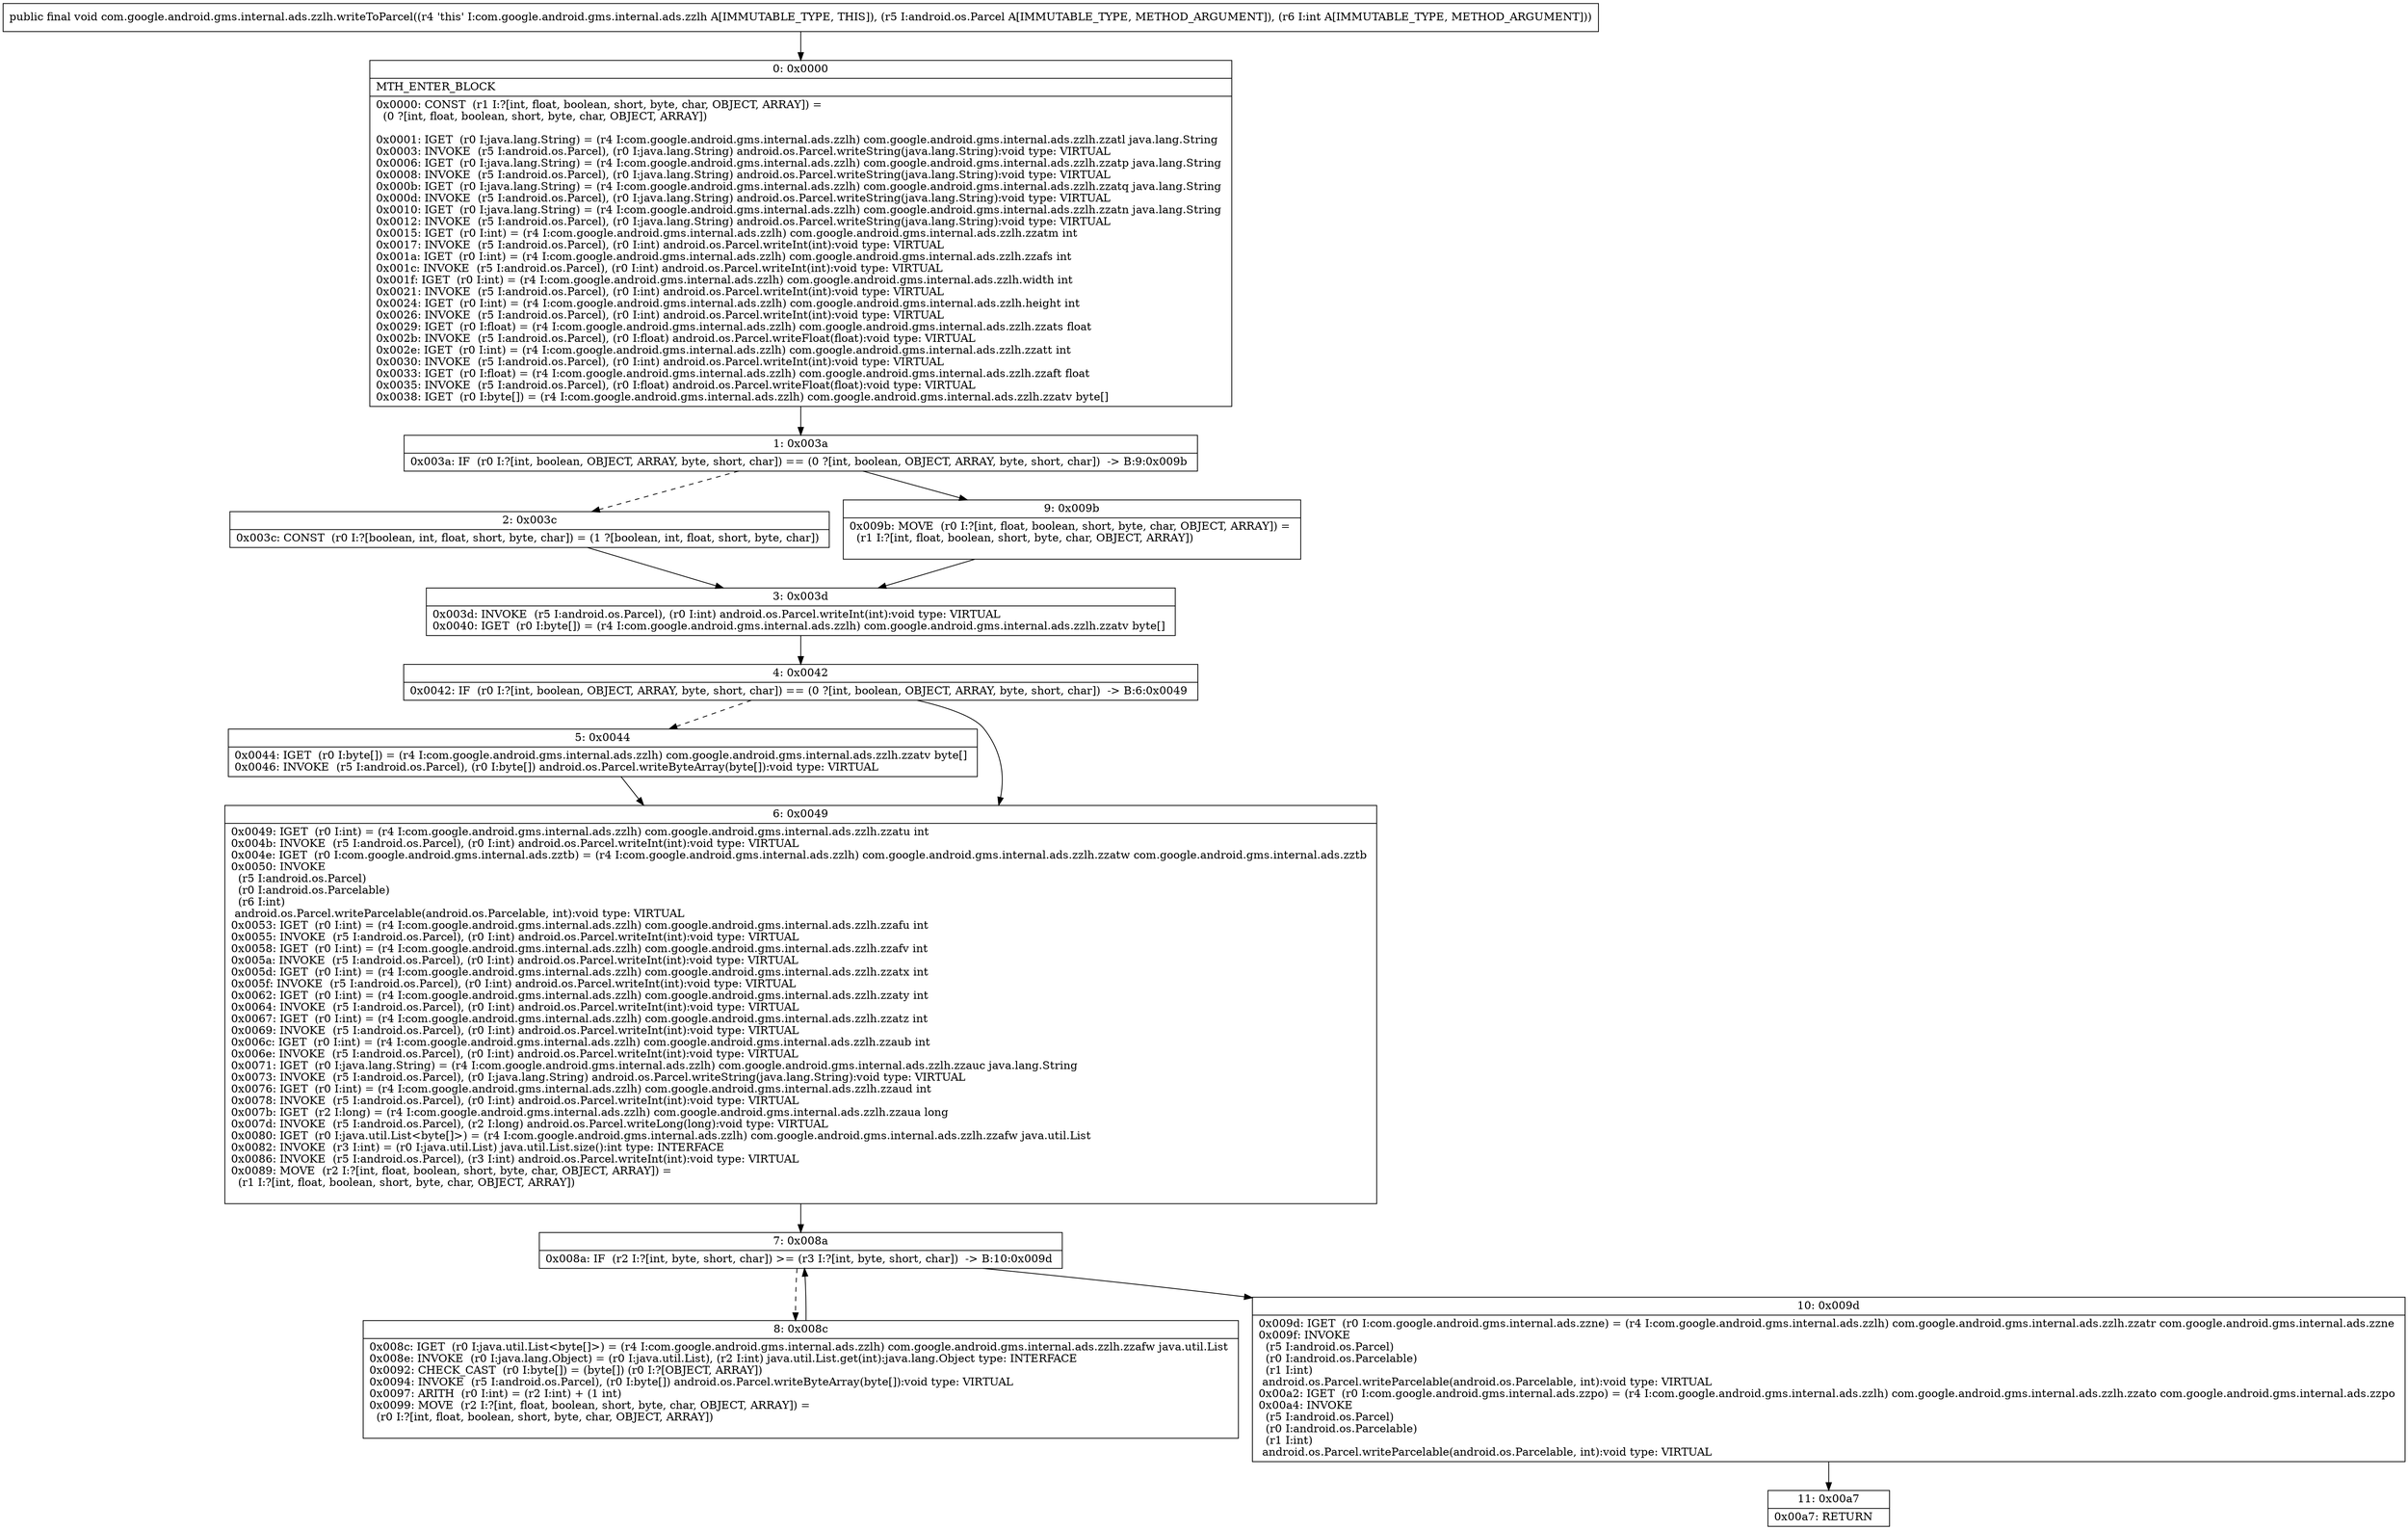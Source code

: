 digraph "CFG forcom.google.android.gms.internal.ads.zzlh.writeToParcel(Landroid\/os\/Parcel;I)V" {
Node_0 [shape=record,label="{0\:\ 0x0000|MTH_ENTER_BLOCK\l|0x0000: CONST  (r1 I:?[int, float, boolean, short, byte, char, OBJECT, ARRAY]) = \l  (0 ?[int, float, boolean, short, byte, char, OBJECT, ARRAY])\l \l0x0001: IGET  (r0 I:java.lang.String) = (r4 I:com.google.android.gms.internal.ads.zzlh) com.google.android.gms.internal.ads.zzlh.zzatl java.lang.String \l0x0003: INVOKE  (r5 I:android.os.Parcel), (r0 I:java.lang.String) android.os.Parcel.writeString(java.lang.String):void type: VIRTUAL \l0x0006: IGET  (r0 I:java.lang.String) = (r4 I:com.google.android.gms.internal.ads.zzlh) com.google.android.gms.internal.ads.zzlh.zzatp java.lang.String \l0x0008: INVOKE  (r5 I:android.os.Parcel), (r0 I:java.lang.String) android.os.Parcel.writeString(java.lang.String):void type: VIRTUAL \l0x000b: IGET  (r0 I:java.lang.String) = (r4 I:com.google.android.gms.internal.ads.zzlh) com.google.android.gms.internal.ads.zzlh.zzatq java.lang.String \l0x000d: INVOKE  (r5 I:android.os.Parcel), (r0 I:java.lang.String) android.os.Parcel.writeString(java.lang.String):void type: VIRTUAL \l0x0010: IGET  (r0 I:java.lang.String) = (r4 I:com.google.android.gms.internal.ads.zzlh) com.google.android.gms.internal.ads.zzlh.zzatn java.lang.String \l0x0012: INVOKE  (r5 I:android.os.Parcel), (r0 I:java.lang.String) android.os.Parcel.writeString(java.lang.String):void type: VIRTUAL \l0x0015: IGET  (r0 I:int) = (r4 I:com.google.android.gms.internal.ads.zzlh) com.google.android.gms.internal.ads.zzlh.zzatm int \l0x0017: INVOKE  (r5 I:android.os.Parcel), (r0 I:int) android.os.Parcel.writeInt(int):void type: VIRTUAL \l0x001a: IGET  (r0 I:int) = (r4 I:com.google.android.gms.internal.ads.zzlh) com.google.android.gms.internal.ads.zzlh.zzafs int \l0x001c: INVOKE  (r5 I:android.os.Parcel), (r0 I:int) android.os.Parcel.writeInt(int):void type: VIRTUAL \l0x001f: IGET  (r0 I:int) = (r4 I:com.google.android.gms.internal.ads.zzlh) com.google.android.gms.internal.ads.zzlh.width int \l0x0021: INVOKE  (r5 I:android.os.Parcel), (r0 I:int) android.os.Parcel.writeInt(int):void type: VIRTUAL \l0x0024: IGET  (r0 I:int) = (r4 I:com.google.android.gms.internal.ads.zzlh) com.google.android.gms.internal.ads.zzlh.height int \l0x0026: INVOKE  (r5 I:android.os.Parcel), (r0 I:int) android.os.Parcel.writeInt(int):void type: VIRTUAL \l0x0029: IGET  (r0 I:float) = (r4 I:com.google.android.gms.internal.ads.zzlh) com.google.android.gms.internal.ads.zzlh.zzats float \l0x002b: INVOKE  (r5 I:android.os.Parcel), (r0 I:float) android.os.Parcel.writeFloat(float):void type: VIRTUAL \l0x002e: IGET  (r0 I:int) = (r4 I:com.google.android.gms.internal.ads.zzlh) com.google.android.gms.internal.ads.zzlh.zzatt int \l0x0030: INVOKE  (r5 I:android.os.Parcel), (r0 I:int) android.os.Parcel.writeInt(int):void type: VIRTUAL \l0x0033: IGET  (r0 I:float) = (r4 I:com.google.android.gms.internal.ads.zzlh) com.google.android.gms.internal.ads.zzlh.zzaft float \l0x0035: INVOKE  (r5 I:android.os.Parcel), (r0 I:float) android.os.Parcel.writeFloat(float):void type: VIRTUAL \l0x0038: IGET  (r0 I:byte[]) = (r4 I:com.google.android.gms.internal.ads.zzlh) com.google.android.gms.internal.ads.zzlh.zzatv byte[] \l}"];
Node_1 [shape=record,label="{1\:\ 0x003a|0x003a: IF  (r0 I:?[int, boolean, OBJECT, ARRAY, byte, short, char]) == (0 ?[int, boolean, OBJECT, ARRAY, byte, short, char])  \-\> B:9:0x009b \l}"];
Node_2 [shape=record,label="{2\:\ 0x003c|0x003c: CONST  (r0 I:?[boolean, int, float, short, byte, char]) = (1 ?[boolean, int, float, short, byte, char]) \l}"];
Node_3 [shape=record,label="{3\:\ 0x003d|0x003d: INVOKE  (r5 I:android.os.Parcel), (r0 I:int) android.os.Parcel.writeInt(int):void type: VIRTUAL \l0x0040: IGET  (r0 I:byte[]) = (r4 I:com.google.android.gms.internal.ads.zzlh) com.google.android.gms.internal.ads.zzlh.zzatv byte[] \l}"];
Node_4 [shape=record,label="{4\:\ 0x0042|0x0042: IF  (r0 I:?[int, boolean, OBJECT, ARRAY, byte, short, char]) == (0 ?[int, boolean, OBJECT, ARRAY, byte, short, char])  \-\> B:6:0x0049 \l}"];
Node_5 [shape=record,label="{5\:\ 0x0044|0x0044: IGET  (r0 I:byte[]) = (r4 I:com.google.android.gms.internal.ads.zzlh) com.google.android.gms.internal.ads.zzlh.zzatv byte[] \l0x0046: INVOKE  (r5 I:android.os.Parcel), (r0 I:byte[]) android.os.Parcel.writeByteArray(byte[]):void type: VIRTUAL \l}"];
Node_6 [shape=record,label="{6\:\ 0x0049|0x0049: IGET  (r0 I:int) = (r4 I:com.google.android.gms.internal.ads.zzlh) com.google.android.gms.internal.ads.zzlh.zzatu int \l0x004b: INVOKE  (r5 I:android.os.Parcel), (r0 I:int) android.os.Parcel.writeInt(int):void type: VIRTUAL \l0x004e: IGET  (r0 I:com.google.android.gms.internal.ads.zztb) = (r4 I:com.google.android.gms.internal.ads.zzlh) com.google.android.gms.internal.ads.zzlh.zzatw com.google.android.gms.internal.ads.zztb \l0x0050: INVOKE  \l  (r5 I:android.os.Parcel)\l  (r0 I:android.os.Parcelable)\l  (r6 I:int)\l android.os.Parcel.writeParcelable(android.os.Parcelable, int):void type: VIRTUAL \l0x0053: IGET  (r0 I:int) = (r4 I:com.google.android.gms.internal.ads.zzlh) com.google.android.gms.internal.ads.zzlh.zzafu int \l0x0055: INVOKE  (r5 I:android.os.Parcel), (r0 I:int) android.os.Parcel.writeInt(int):void type: VIRTUAL \l0x0058: IGET  (r0 I:int) = (r4 I:com.google.android.gms.internal.ads.zzlh) com.google.android.gms.internal.ads.zzlh.zzafv int \l0x005a: INVOKE  (r5 I:android.os.Parcel), (r0 I:int) android.os.Parcel.writeInt(int):void type: VIRTUAL \l0x005d: IGET  (r0 I:int) = (r4 I:com.google.android.gms.internal.ads.zzlh) com.google.android.gms.internal.ads.zzlh.zzatx int \l0x005f: INVOKE  (r5 I:android.os.Parcel), (r0 I:int) android.os.Parcel.writeInt(int):void type: VIRTUAL \l0x0062: IGET  (r0 I:int) = (r4 I:com.google.android.gms.internal.ads.zzlh) com.google.android.gms.internal.ads.zzlh.zzaty int \l0x0064: INVOKE  (r5 I:android.os.Parcel), (r0 I:int) android.os.Parcel.writeInt(int):void type: VIRTUAL \l0x0067: IGET  (r0 I:int) = (r4 I:com.google.android.gms.internal.ads.zzlh) com.google.android.gms.internal.ads.zzlh.zzatz int \l0x0069: INVOKE  (r5 I:android.os.Parcel), (r0 I:int) android.os.Parcel.writeInt(int):void type: VIRTUAL \l0x006c: IGET  (r0 I:int) = (r4 I:com.google.android.gms.internal.ads.zzlh) com.google.android.gms.internal.ads.zzlh.zzaub int \l0x006e: INVOKE  (r5 I:android.os.Parcel), (r0 I:int) android.os.Parcel.writeInt(int):void type: VIRTUAL \l0x0071: IGET  (r0 I:java.lang.String) = (r4 I:com.google.android.gms.internal.ads.zzlh) com.google.android.gms.internal.ads.zzlh.zzauc java.lang.String \l0x0073: INVOKE  (r5 I:android.os.Parcel), (r0 I:java.lang.String) android.os.Parcel.writeString(java.lang.String):void type: VIRTUAL \l0x0076: IGET  (r0 I:int) = (r4 I:com.google.android.gms.internal.ads.zzlh) com.google.android.gms.internal.ads.zzlh.zzaud int \l0x0078: INVOKE  (r5 I:android.os.Parcel), (r0 I:int) android.os.Parcel.writeInt(int):void type: VIRTUAL \l0x007b: IGET  (r2 I:long) = (r4 I:com.google.android.gms.internal.ads.zzlh) com.google.android.gms.internal.ads.zzlh.zzaua long \l0x007d: INVOKE  (r5 I:android.os.Parcel), (r2 I:long) android.os.Parcel.writeLong(long):void type: VIRTUAL \l0x0080: IGET  (r0 I:java.util.List\<byte[]\>) = (r4 I:com.google.android.gms.internal.ads.zzlh) com.google.android.gms.internal.ads.zzlh.zzafw java.util.List \l0x0082: INVOKE  (r3 I:int) = (r0 I:java.util.List) java.util.List.size():int type: INTERFACE \l0x0086: INVOKE  (r5 I:android.os.Parcel), (r3 I:int) android.os.Parcel.writeInt(int):void type: VIRTUAL \l0x0089: MOVE  (r2 I:?[int, float, boolean, short, byte, char, OBJECT, ARRAY]) = \l  (r1 I:?[int, float, boolean, short, byte, char, OBJECT, ARRAY])\l \l}"];
Node_7 [shape=record,label="{7\:\ 0x008a|0x008a: IF  (r2 I:?[int, byte, short, char]) \>= (r3 I:?[int, byte, short, char])  \-\> B:10:0x009d \l}"];
Node_8 [shape=record,label="{8\:\ 0x008c|0x008c: IGET  (r0 I:java.util.List\<byte[]\>) = (r4 I:com.google.android.gms.internal.ads.zzlh) com.google.android.gms.internal.ads.zzlh.zzafw java.util.List \l0x008e: INVOKE  (r0 I:java.lang.Object) = (r0 I:java.util.List), (r2 I:int) java.util.List.get(int):java.lang.Object type: INTERFACE \l0x0092: CHECK_CAST  (r0 I:byte[]) = (byte[]) (r0 I:?[OBJECT, ARRAY]) \l0x0094: INVOKE  (r5 I:android.os.Parcel), (r0 I:byte[]) android.os.Parcel.writeByteArray(byte[]):void type: VIRTUAL \l0x0097: ARITH  (r0 I:int) = (r2 I:int) + (1 int) \l0x0099: MOVE  (r2 I:?[int, float, boolean, short, byte, char, OBJECT, ARRAY]) = \l  (r0 I:?[int, float, boolean, short, byte, char, OBJECT, ARRAY])\l \l}"];
Node_9 [shape=record,label="{9\:\ 0x009b|0x009b: MOVE  (r0 I:?[int, float, boolean, short, byte, char, OBJECT, ARRAY]) = \l  (r1 I:?[int, float, boolean, short, byte, char, OBJECT, ARRAY])\l \l}"];
Node_10 [shape=record,label="{10\:\ 0x009d|0x009d: IGET  (r0 I:com.google.android.gms.internal.ads.zzne) = (r4 I:com.google.android.gms.internal.ads.zzlh) com.google.android.gms.internal.ads.zzlh.zzatr com.google.android.gms.internal.ads.zzne \l0x009f: INVOKE  \l  (r5 I:android.os.Parcel)\l  (r0 I:android.os.Parcelable)\l  (r1 I:int)\l android.os.Parcel.writeParcelable(android.os.Parcelable, int):void type: VIRTUAL \l0x00a2: IGET  (r0 I:com.google.android.gms.internal.ads.zzpo) = (r4 I:com.google.android.gms.internal.ads.zzlh) com.google.android.gms.internal.ads.zzlh.zzato com.google.android.gms.internal.ads.zzpo \l0x00a4: INVOKE  \l  (r5 I:android.os.Parcel)\l  (r0 I:android.os.Parcelable)\l  (r1 I:int)\l android.os.Parcel.writeParcelable(android.os.Parcelable, int):void type: VIRTUAL \l}"];
Node_11 [shape=record,label="{11\:\ 0x00a7|0x00a7: RETURN   \l}"];
MethodNode[shape=record,label="{public final void com.google.android.gms.internal.ads.zzlh.writeToParcel((r4 'this' I:com.google.android.gms.internal.ads.zzlh A[IMMUTABLE_TYPE, THIS]), (r5 I:android.os.Parcel A[IMMUTABLE_TYPE, METHOD_ARGUMENT]), (r6 I:int A[IMMUTABLE_TYPE, METHOD_ARGUMENT])) }"];
MethodNode -> Node_0;
Node_0 -> Node_1;
Node_1 -> Node_2[style=dashed];
Node_1 -> Node_9;
Node_2 -> Node_3;
Node_3 -> Node_4;
Node_4 -> Node_5[style=dashed];
Node_4 -> Node_6;
Node_5 -> Node_6;
Node_6 -> Node_7;
Node_7 -> Node_8[style=dashed];
Node_7 -> Node_10;
Node_8 -> Node_7;
Node_9 -> Node_3;
Node_10 -> Node_11;
}

